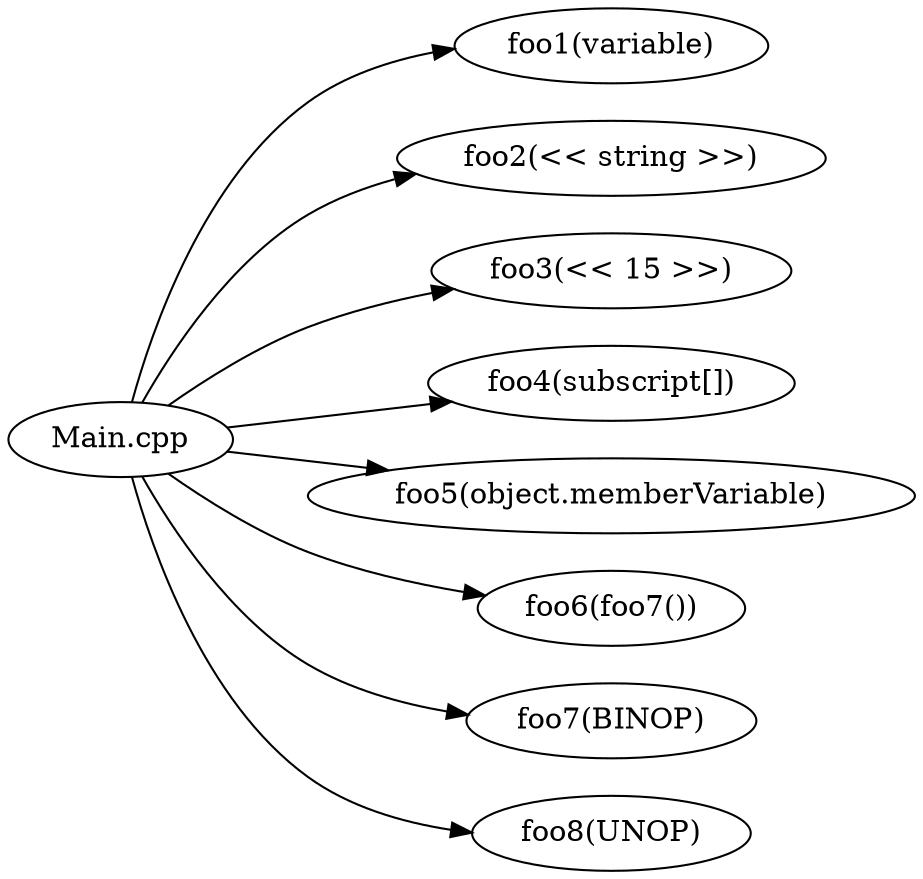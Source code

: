 digraph "/home/labaccount/11-2-17/mlsa/IG/example/cppClasses Call Graph" {
	graph [dpi=300
		rankdir=LR
		size="7.5, 10"
	];

	Node0x213127020 [shape=oval, label="Main.cpp"];
	Node0x227737660 [shape=oval, label="foo1(variable)"];
	Node0x213127020 -> Node0x227737660;
	Node0x747727970 [shape=oval, label="foo2(<< string >>)"];
	Node0x213127020 -> Node0x747727970;
	Node0x316756494 [shape=oval, label="foo3(<< 15 >>)"];
	Node0x213127020 -> Node0x316756494;
	Node0x524041910 [shape=oval, label="foo4(subscript[])"];
	Node0x213127020 -> Node0x524041910;
	Node0x000000000 [shape=oval, label="foo5(object.memberVariable)"];
	Node0x213127020 -> Node0x000000000;
	Node0x482237842 [shape=oval, label="foo6(foo7())"];
	Node0x213127020 -> Node0x482237842;
	Node0x100568678 [shape=oval, label="foo7(BINOP)"];
	Node0x213127020 -> Node0x100568678;
	Node0x751876014 [shape=oval, label="foo8(UNOP)"];
	Node0x213127020 -> Node0x751876014;
}
